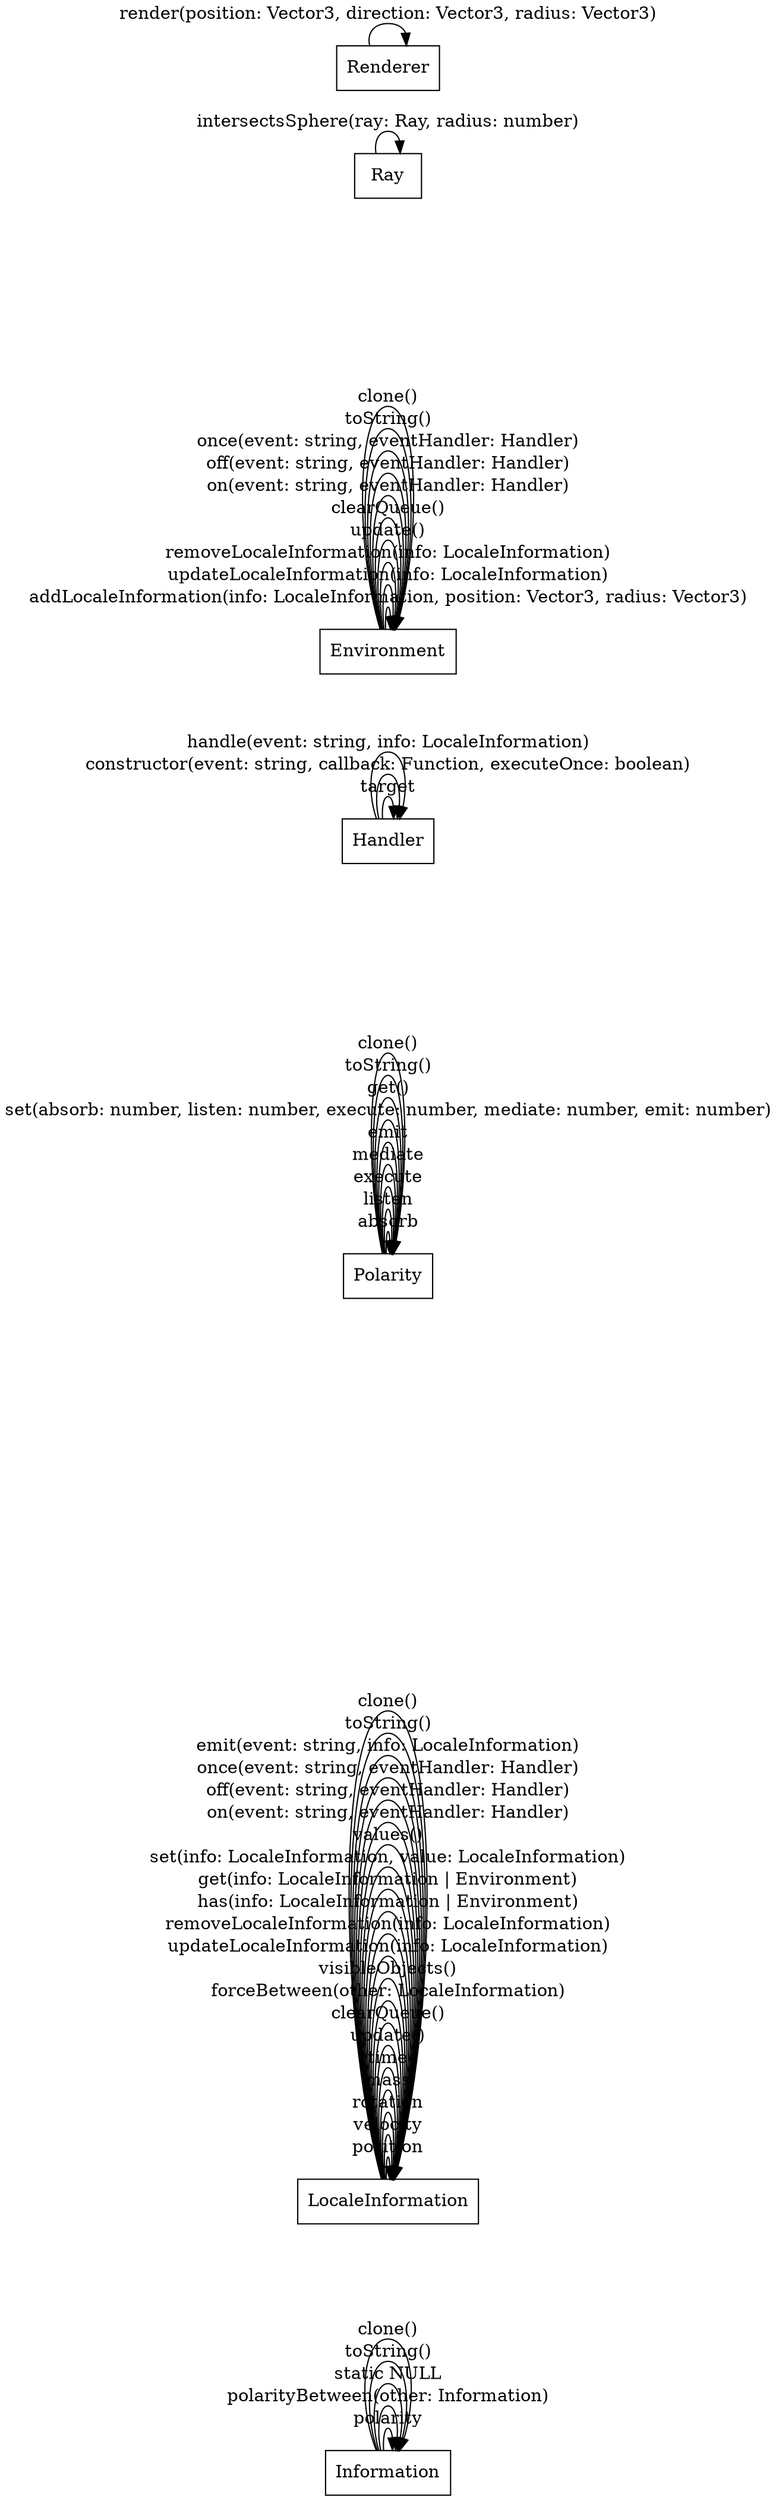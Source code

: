    digraph G {
        graph [rankdir=LR];
        node [shape=box];
        a [label="Information"];
        b [label="LocaleInformation"];
        c [label="Polarity"];
        d [label="Handler"];
        e [label="Environment"];
        f [label="Ray"];
        g [label="Renderer"];
        a -> a [label="polarity"];
        a -> a [label="polarityBetween(other: Information)"];
        a -> a [label="static NULL"];
        a -> a [label="toString()"];
        a -> a [label="clone()"];
        b -> b [label="position"];
        b -> b [label="velocity"];
        b -> b [label="rotation"];
        b -> b [label="mass"];
        b -> b [label="time"];
        b -> b [label="update()"];
        b -> b [label="clearQueue()"];
        b -> b [label="forceBetween(other: LocaleInformation)"];
        b -> b [label="visibleObjects()"];
        b -> b [label="updateLocaleInformation(info: LocaleInformation)"];
        b -> b [label="removeLocaleInformation(info: LocaleInformation)"];
        b -> b [label="has(info: LocaleInformation | Environment)"];
        b -> b [label="get(info: LocaleInformation | Environment)"];
        b -> b [label="set(info: LocaleInformation, value: LocaleInformation)"];
        b -> b [label="values()"];
        b -> b [label="on(event: string, eventHandler: Handler)"];
        b -> b [label="off(event: string, eventHandler: Handler)"];
        b -> b [label="once(event: string, eventHandler: Handler)"];
        b -> b [label="emit(event: string, info: LocaleInformation)"];
        b -> b [label="toString()"];
        b -> b [label="clone()"];
        c -> c [label="absorb"];
        c -> c [label="listen"];
        c -> c [label="execute"];
        c -> c [label="mediate"];
        c -> c [label="emit"];
        c -> c [label="set(absorb: number, listen: number, execute: number, mediate: number, emit: number)"];
        c -> c [label="get()"];
        c -> c [label="toString()"];
        c -> c [label="clone()"];
        d -> d [label="target"];
        d -> d [label="constructor(event: string, callback: Function, executeOnce: boolean)"];
        d -> d [label="handle(event: string, info: LocaleInformation)"];
        e -> e [label="addLocaleInformation(info: LocaleInformation, position: Vector3, radius: Vector3)"];
        e -> e [label="updateLocaleInformation(info: LocaleInformation)"];
        e -> e [label="removeLocaleInformation(info: LocaleInformation)"];
        e -> e [label="update()"];
        e -> e [label="clearQueue()"];
        e -> e [label="on(event: string, eventHandler: Handler)"];
        e -> e [label="off(event: string, eventHandler: Handler)"];
        e -> e [label="once(event: string, eventHandler: Handler)"];
        e -> e [label="toString()"];
        e -> e [label="clone()"];
        f -> f [label="intersectsSphere(ray: Ray, radius: number)"];
        g -> g [label="render(position: Vector3, direction: Vector3, radius: Vector3)"];
    }